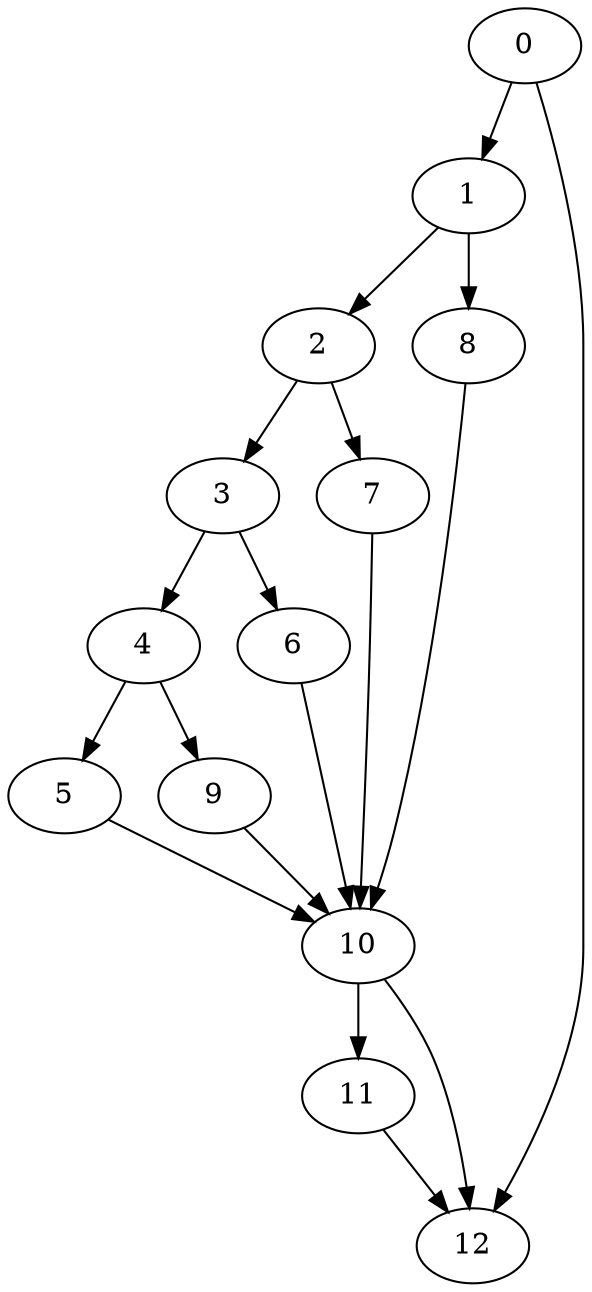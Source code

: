 digraph {
	0
	1
	2
	3
	4
	5
	6
	7
	8
	9
	10
	11
	12
	0 -> 1
	4 -> 5
	2 -> 7
	4 -> 9
	5 -> 10
	6 -> 10
	7 -> 10
	8 -> 10
	9 -> 10
	0 -> 12
	10 -> 12
	11 -> 12
	1 -> 2
	2 -> 3
	3 -> 4
	3 -> 6
	1 -> 8
	10 -> 11
}
